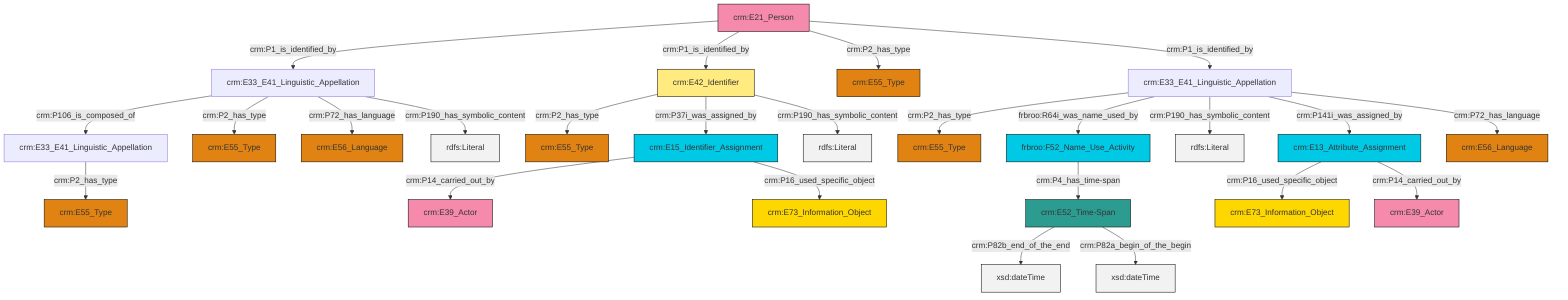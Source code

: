 graph TD
classDef Literal fill:#f2f2f2,stroke:#000000;
classDef CRM_Entity fill:#FFFFFF,stroke:#000000;
classDef Temporal_Entity fill:#00C9E6, stroke:#000000;
classDef Type fill:#E18312, stroke:#000000;
classDef Time-Span fill:#2C9C91, stroke:#000000;
classDef Appellation fill:#FFEB7F, stroke:#000000;
classDef Place fill:#008836, stroke:#000000;
classDef Persistent_Item fill:#B266B2, stroke:#000000;
classDef Conceptual_Object fill:#FFD700, stroke:#000000;
classDef Physical_Thing fill:#D2B48C, stroke:#000000;
classDef Actor fill:#f58aad, stroke:#000000;
classDef PC_Classes fill:#4ce600, stroke:#000000;
classDef Multi fill:#cccccc,stroke:#000000;

2["crm:E33_E41_Linguistic_Appellation"]:::Default -->|crm:P106_is_composed_of| 3["crm:E33_E41_Linguistic_Appellation"]:::Default
7["frbroo:F52_Name_Use_Activity"]:::Temporal_Entity -->|crm:P4_has_time-span| 5["crm:E52_Time-Span"]:::Time-Span
2["crm:E33_E41_Linguistic_Appellation"]:::Default -->|crm:P2_has_type| 8["crm:E55_Type"]:::Type
0["crm:E13_Attribute_Assignment"]:::Temporal_Entity -->|crm:P16_used_specific_object| 9["crm:E73_Information_Object"]:::Conceptual_Object
0["crm:E13_Attribute_Assignment"]:::Temporal_Entity -->|crm:P14_carried_out_by| 10["crm:E39_Actor"]:::Actor
3["crm:E33_E41_Linguistic_Appellation"]:::Default -->|crm:P2_has_type| 11["crm:E55_Type"]:::Type
12["crm:E42_Identifier"]:::Appellation -->|crm:P2_has_type| 13["crm:E55_Type"]:::Type
14["crm:E33_E41_Linguistic_Appellation"]:::Default -->|crm:P2_has_type| 15["crm:E55_Type"]:::Type
18["crm:E15_Identifier_Assignment"]:::Temporal_Entity -->|crm:P14_carried_out_by| 19["crm:E39_Actor"]:::Actor
12["crm:E42_Identifier"]:::Appellation -->|crm:P37i_was_assigned_by| 18["crm:E15_Identifier_Assignment"]:::Temporal_Entity
14["crm:E33_E41_Linguistic_Appellation"]:::Default -->|frbroo:R64i_was_name_used_by| 7["frbroo:F52_Name_Use_Activity"]:::Temporal_Entity
16["crm:E21_Person"]:::Actor -->|crm:P1_is_identified_by| 2["crm:E33_E41_Linguistic_Appellation"]:::Default
16["crm:E21_Person"]:::Actor -->|crm:P1_is_identified_by| 12["crm:E42_Identifier"]:::Appellation
2["crm:E33_E41_Linguistic_Appellation"]:::Default -->|crm:P72_has_language| 30["crm:E56_Language"]:::Type
18["crm:E15_Identifier_Assignment"]:::Temporal_Entity -->|crm:P16_used_specific_object| 20["crm:E73_Information_Object"]:::Conceptual_Object
5["crm:E52_Time-Span"]:::Time-Span -->|crm:P82b_end_of_the_end| 33[xsd:dateTime]:::Literal
16["crm:E21_Person"]:::Actor -->|crm:P2_has_type| 35["crm:E55_Type"]:::Type
2["crm:E33_E41_Linguistic_Appellation"]:::Default -->|crm:P190_has_symbolic_content| 36[rdfs:Literal]:::Literal
5["crm:E52_Time-Span"]:::Time-Span -->|crm:P82a_begin_of_the_begin| 43[xsd:dateTime]:::Literal
14["crm:E33_E41_Linguistic_Appellation"]:::Default -->|crm:P190_has_symbolic_content| 44[rdfs:Literal]:::Literal
16["crm:E21_Person"]:::Actor -->|crm:P1_is_identified_by| 14["crm:E33_E41_Linguistic_Appellation"]:::Default
14["crm:E33_E41_Linguistic_Appellation"]:::Default -->|crm:P141i_was_assigned_by| 0["crm:E13_Attribute_Assignment"]:::Temporal_Entity
12["crm:E42_Identifier"]:::Appellation -->|crm:P190_has_symbolic_content| 45[rdfs:Literal]:::Literal
14["crm:E33_E41_Linguistic_Appellation"]:::Default -->|crm:P72_has_language| 25["crm:E56_Language"]:::Type